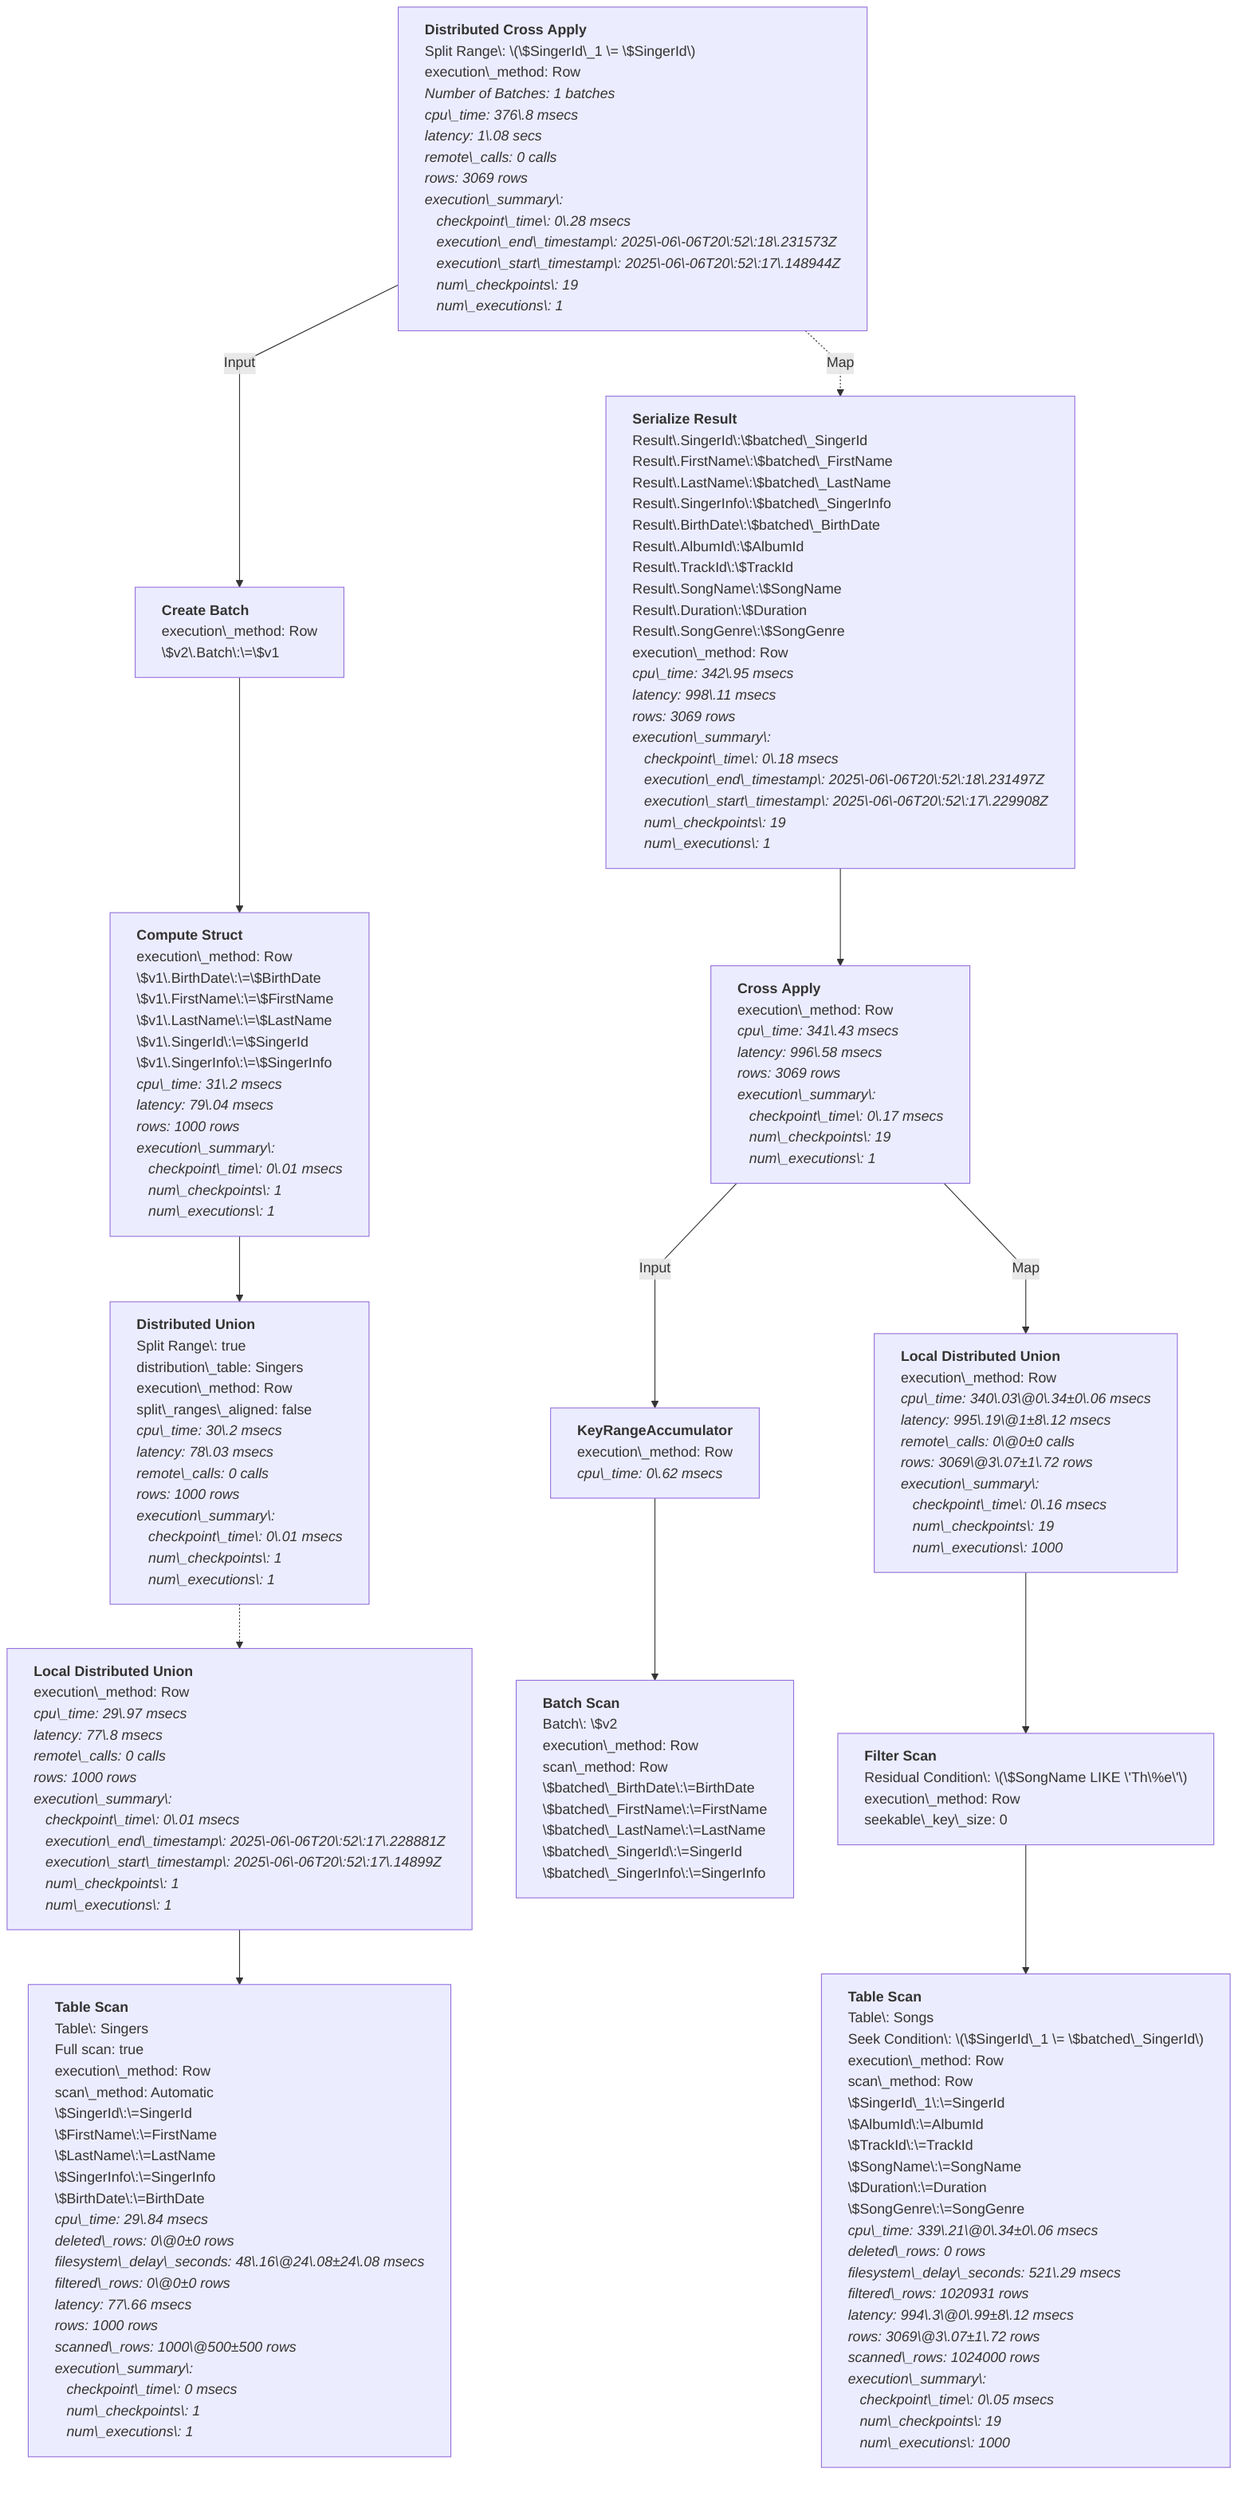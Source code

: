 %%{ init: {"flowchart":{"curve":"linear","markdownAutoWrap":false,"wrappingWidth":2000},"theme":null,"themeVariables":{"wrap":false}} }%%
graph TD
    node0["<b>Distributed&nbsp;Cross&nbsp;Apply</b>
Split&nbsp;Range\:&nbsp;\(\$SingerId\_1&nbsp;\=&nbsp;\$SingerId\)
execution\_method: Row
<i>Number&nbsp;of&nbsp;Batches: 1&nbsp;batches</i>
<i>cpu\_time: 376\.8&nbsp;msecs</i>
<i>latency: 1\.08&nbsp;secs</i>
<i>remote\_calls: 0&nbsp;calls</i>
<i>rows: 3069&nbsp;rows</i>
<i>execution\_summary\:
&nbsp;&nbsp;&nbsp;checkpoint\_time\:&nbsp;0\.28&nbsp;msecs
&nbsp;&nbsp;&nbsp;execution\_end\_timestamp\:&nbsp;2025\-06\-06T20\:52\:18\.231573Z
&nbsp;&nbsp;&nbsp;execution\_start\_timestamp\:&nbsp;2025\-06\-06T20\:52\:17\.148944Z
&nbsp;&nbsp;&nbsp;num\_checkpoints\:&nbsp;19
&nbsp;&nbsp;&nbsp;num\_executions\:&nbsp;1</i>"]
    style node0 text-align:left;
    node1["<b>Create&nbsp;Batch</b>
execution\_method: Row
\$v2\.Batch\:\=\$v1"]
    style node1 text-align:left;
    node2["<b>Compute&nbsp;Struct</b>
execution\_method: Row
\$v1\.BirthDate\:\=\$BirthDate
\$v1\.FirstName\:\=\$FirstName
\$v1\.LastName\:\=\$LastName
\$v1\.SingerId\:\=\$SingerId
\$v1\.SingerInfo\:\=\$SingerInfo
<i>cpu\_time: 31\.2&nbsp;msecs</i>
<i>latency: 79\.04&nbsp;msecs</i>
<i>rows: 1000&nbsp;rows</i>
<i>execution\_summary\:
&nbsp;&nbsp;&nbsp;checkpoint\_time\:&nbsp;0\.01&nbsp;msecs
&nbsp;&nbsp;&nbsp;num\_checkpoints\:&nbsp;1
&nbsp;&nbsp;&nbsp;num\_executions\:&nbsp;1</i>"]
    style node2 text-align:left;
    node3["<b>Distributed&nbsp;Union</b>
Split&nbsp;Range\:&nbsp;true
distribution\_table: Singers
execution\_method: Row
split\_ranges\_aligned: false
<i>cpu\_time: 30\.2&nbsp;msecs</i>
<i>latency: 78\.03&nbsp;msecs</i>
<i>remote\_calls: 0&nbsp;calls</i>
<i>rows: 1000&nbsp;rows</i>
<i>execution\_summary\:
&nbsp;&nbsp;&nbsp;checkpoint\_time\:&nbsp;0\.01&nbsp;msecs
&nbsp;&nbsp;&nbsp;num\_checkpoints\:&nbsp;1
&nbsp;&nbsp;&nbsp;num\_executions\:&nbsp;1</i>"]
    style node3 text-align:left;
    node4["<b>Local&nbsp;Distributed&nbsp;Union</b>
execution\_method: Row
<i>cpu\_time: 29\.97&nbsp;msecs</i>
<i>latency: 77\.8&nbsp;msecs</i>
<i>remote\_calls: 0&nbsp;calls</i>
<i>rows: 1000&nbsp;rows</i>
<i>execution\_summary\:
&nbsp;&nbsp;&nbsp;checkpoint\_time\:&nbsp;0\.01&nbsp;msecs
&nbsp;&nbsp;&nbsp;execution\_end\_timestamp\:&nbsp;2025\-06\-06T20\:52\:17\.228881Z
&nbsp;&nbsp;&nbsp;execution\_start\_timestamp\:&nbsp;2025\-06\-06T20\:52\:17\.14899Z
&nbsp;&nbsp;&nbsp;num\_checkpoints\:&nbsp;1
&nbsp;&nbsp;&nbsp;num\_executions\:&nbsp;1</i>"]
    style node4 text-align:left;
    node5["<b>Table&nbsp;Scan</b>
Table\:&nbsp;Singers
Full&nbsp;scan: true
execution\_method: Row
scan\_method: Automatic
\$SingerId\:\=SingerId
\$FirstName\:\=FirstName
\$LastName\:\=LastName
\$SingerInfo\:\=SingerInfo
\$BirthDate\:\=BirthDate
<i>cpu\_time: 29\.84&nbsp;msecs</i>
<i>deleted\_rows: 0\@0±0&nbsp;rows</i>
<i>filesystem\_delay\_seconds: 48\.16\@24\.08±24\.08&nbsp;msecs</i>
<i>filtered\_rows: 0\@0±0&nbsp;rows</i>
<i>latency: 77\.66&nbsp;msecs</i>
<i>rows: 1000&nbsp;rows</i>
<i>scanned\_rows: 1000\@500±500&nbsp;rows</i>
<i>execution\_summary\:
&nbsp;&nbsp;&nbsp;checkpoint\_time\:&nbsp;0&nbsp;msecs
&nbsp;&nbsp;&nbsp;num\_checkpoints\:&nbsp;1
&nbsp;&nbsp;&nbsp;num\_executions\:&nbsp;1</i>"]
    style node5 text-align:left;
    node18["<b>Serialize&nbsp;Result</b>
Result\.SingerId\:\$batched\_SingerId
Result\.FirstName\:\$batched\_FirstName
Result\.LastName\:\$batched\_LastName
Result\.SingerInfo\:\$batched\_SingerInfo
Result\.BirthDate\:\$batched\_BirthDate
Result\.AlbumId\:\$AlbumId
Result\.TrackId\:\$TrackId
Result\.SongName\:\$SongName
Result\.Duration\:\$Duration
Result\.SongGenre\:\$SongGenre
execution\_method: Row
<i>cpu\_time: 342\.95&nbsp;msecs</i>
<i>latency: 998\.11&nbsp;msecs</i>
<i>rows: 3069&nbsp;rows</i>
<i>execution\_summary\:
&nbsp;&nbsp;&nbsp;checkpoint\_time\:&nbsp;0\.18&nbsp;msecs
&nbsp;&nbsp;&nbsp;execution\_end\_timestamp\:&nbsp;2025\-06\-06T20\:52\:18\.231497Z
&nbsp;&nbsp;&nbsp;execution\_start\_timestamp\:&nbsp;2025\-06\-06T20\:52\:17\.229908Z
&nbsp;&nbsp;&nbsp;num\_checkpoints\:&nbsp;19
&nbsp;&nbsp;&nbsp;num\_executions\:&nbsp;1</i>"]
    style node18 text-align:left;
    node19["<b>Cross&nbsp;Apply</b>
execution\_method: Row
<i>cpu\_time: 341\.43&nbsp;msecs</i>
<i>latency: 996\.58&nbsp;msecs</i>
<i>rows: 3069&nbsp;rows</i>
<i>execution\_summary\:
&nbsp;&nbsp;&nbsp;checkpoint\_time\:&nbsp;0\.17&nbsp;msecs
&nbsp;&nbsp;&nbsp;num\_checkpoints\:&nbsp;19
&nbsp;&nbsp;&nbsp;num\_executions\:&nbsp;1</i>"]
    style node19 text-align:left;
    node20["<b>KeyRangeAccumulator</b>
execution\_method: Row
<i>cpu\_time: 0\.62&nbsp;msecs</i>"]
    style node20 text-align:left;
    node21["<b>Batch&nbsp;Scan</b>
Batch\:&nbsp;\$v2
execution\_method: Row
scan\_method: Row
\$batched\_BirthDate\:\=BirthDate
\$batched\_FirstName\:\=FirstName
\$batched\_LastName\:\=LastName
\$batched\_SingerId\:\=SingerId
\$batched\_SingerInfo\:\=SingerInfo"]
    style node21 text-align:left;
    node27["<b>Local&nbsp;Distributed&nbsp;Union</b>
execution\_method: Row
<i>cpu\_time: 340\.03\@0\.34±0\.06&nbsp;msecs</i>
<i>latency: 995\.19\@1±8\.12&nbsp;msecs</i>
<i>remote\_calls: 0\@0±0&nbsp;calls</i>
<i>rows: 3069\@3\.07±1\.72&nbsp;rows</i>
<i>execution\_summary\:
&nbsp;&nbsp;&nbsp;checkpoint\_time\:&nbsp;0\.16&nbsp;msecs
&nbsp;&nbsp;&nbsp;num\_checkpoints\:&nbsp;19
&nbsp;&nbsp;&nbsp;num\_executions\:&nbsp;1000</i>"]
    style node27 text-align:left;
    node28["<b>Filter&nbsp;Scan</b>
Residual&nbsp;Condition\:&nbsp;\(\$SongName&nbsp;LIKE&nbsp;\'Th\%e\'\)
execution\_method: Row
seekable\_key\_size: 0"]
    style node28 text-align:left;
    node29["<b>Table&nbsp;Scan</b>
Table\:&nbsp;Songs
Seek&nbsp;Condition\:&nbsp;\(\$SingerId\_1&nbsp;\=&nbsp;\$batched\_SingerId\)
execution\_method: Row
scan\_method: Row
\$SingerId\_1\:\=SingerId
\$AlbumId\:\=AlbumId
\$TrackId\:\=TrackId
\$SongName\:\=SongName
\$Duration\:\=Duration
\$SongGenre\:\=SongGenre
<i>cpu\_time: 339\.21\@0\.34±0\.06&nbsp;msecs</i>
<i>deleted\_rows: 0&nbsp;rows</i>
<i>filesystem\_delay\_seconds: 521\.29&nbsp;msecs</i>
<i>filtered\_rows: 1020931&nbsp;rows</i>
<i>latency: 994\.3\@0\.99±8\.12&nbsp;msecs</i>
<i>rows: 3069\@3\.07±1\.72&nbsp;rows</i>
<i>scanned\_rows: 1024000&nbsp;rows</i>
<i>execution\_summary\:
&nbsp;&nbsp;&nbsp;checkpoint\_time\:&nbsp;0\.05&nbsp;msecs
&nbsp;&nbsp;&nbsp;num\_checkpoints\:&nbsp;19
&nbsp;&nbsp;&nbsp;num\_executions\:&nbsp;1000</i>"]
    style node29 text-align:left;
    node0 -->|Input| node1
    node1 --> node2
    node2 --> node3
    node3 -.-> node4
    node4 --> node5
    node0 -.->|Map| node18
    node18 --> node19
    node19 -->|Input| node20
    node20 --> node21
    node19 -->|Map| node27
    node27 --> node28
    node28 --> node29